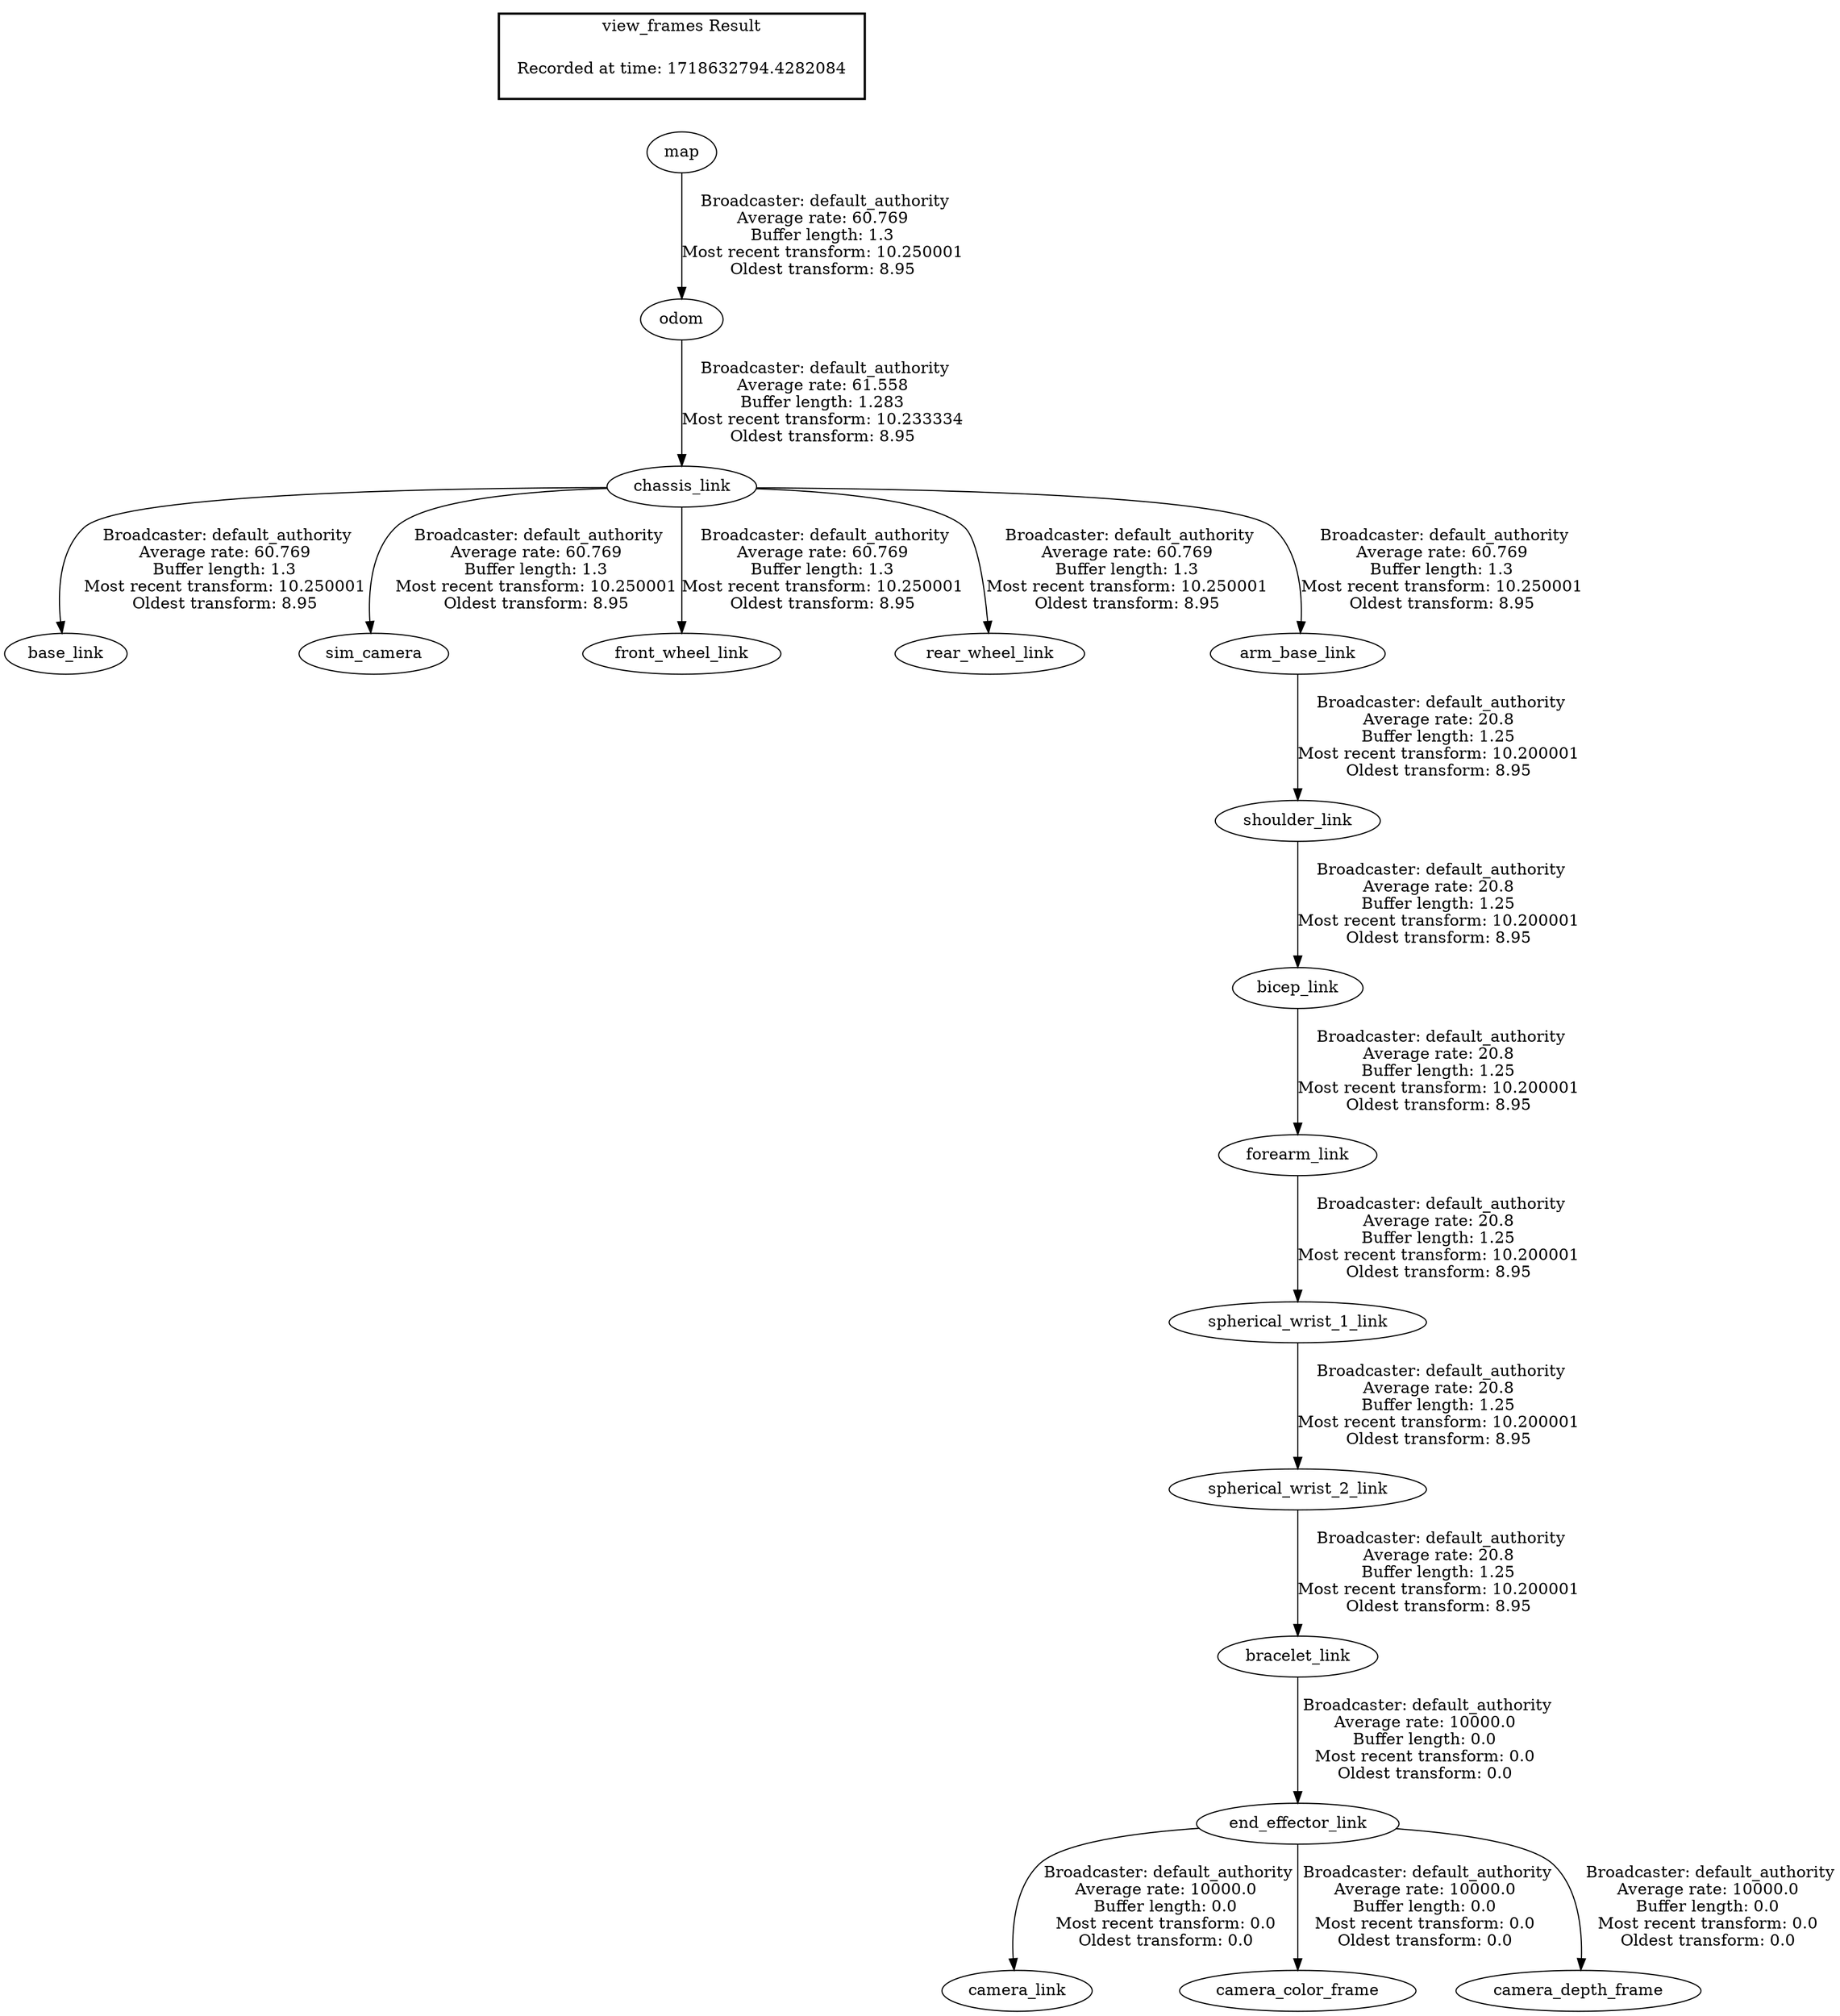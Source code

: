 digraph G {
"end_effector_link" -> "camera_link"[label=" Broadcaster: default_authority\nAverage rate: 10000.0\nBuffer length: 0.0\nMost recent transform: 0.0\nOldest transform: 0.0\n"];
"bracelet_link" -> "end_effector_link"[label=" Broadcaster: default_authority\nAverage rate: 10000.0\nBuffer length: 0.0\nMost recent transform: 0.0\nOldest transform: 0.0\n"];
"end_effector_link" -> "camera_color_frame"[label=" Broadcaster: default_authority\nAverage rate: 10000.0\nBuffer length: 0.0\nMost recent transform: 0.0\nOldest transform: 0.0\n"];
"end_effector_link" -> "camera_depth_frame"[label=" Broadcaster: default_authority\nAverage rate: 10000.0\nBuffer length: 0.0\nMost recent transform: 0.0\nOldest transform: 0.0\n"];
"spherical_wrist_2_link" -> "bracelet_link"[label=" Broadcaster: default_authority\nAverage rate: 20.8\nBuffer length: 1.25\nMost recent transform: 10.200001\nOldest transform: 8.95\n"];
"map" -> "odom"[label=" Broadcaster: default_authority\nAverage rate: 60.769\nBuffer length: 1.3\nMost recent transform: 10.250001\nOldest transform: 8.95\n"];
"chassis_link" -> "base_link"[label=" Broadcaster: default_authority\nAverage rate: 60.769\nBuffer length: 1.3\nMost recent transform: 10.250001\nOldest transform: 8.95\n"];
"odom" -> "chassis_link"[label=" Broadcaster: default_authority\nAverage rate: 61.558\nBuffer length: 1.283\nMost recent transform: 10.233334\nOldest transform: 8.95\n"];
"chassis_link" -> "sim_camera"[label=" Broadcaster: default_authority\nAverage rate: 60.769\nBuffer length: 1.3\nMost recent transform: 10.250001\nOldest transform: 8.95\n"];
"chassis_link" -> "front_wheel_link"[label=" Broadcaster: default_authority\nAverage rate: 60.769\nBuffer length: 1.3\nMost recent transform: 10.250001\nOldest transform: 8.95\n"];
"chassis_link" -> "rear_wheel_link"[label=" Broadcaster: default_authority\nAverage rate: 60.769\nBuffer length: 1.3\nMost recent transform: 10.250001\nOldest transform: 8.95\n"];
"chassis_link" -> "arm_base_link"[label=" Broadcaster: default_authority\nAverage rate: 60.769\nBuffer length: 1.3\nMost recent transform: 10.250001\nOldest transform: 8.95\n"];
"arm_base_link" -> "shoulder_link"[label=" Broadcaster: default_authority\nAverage rate: 20.8\nBuffer length: 1.25\nMost recent transform: 10.200001\nOldest transform: 8.95\n"];
"shoulder_link" -> "bicep_link"[label=" Broadcaster: default_authority\nAverage rate: 20.8\nBuffer length: 1.25\nMost recent transform: 10.200001\nOldest transform: 8.95\n"];
"bicep_link" -> "forearm_link"[label=" Broadcaster: default_authority\nAverage rate: 20.8\nBuffer length: 1.25\nMost recent transform: 10.200001\nOldest transform: 8.95\n"];
"forearm_link" -> "spherical_wrist_1_link"[label=" Broadcaster: default_authority\nAverage rate: 20.8\nBuffer length: 1.25\nMost recent transform: 10.200001\nOldest transform: 8.95\n"];
"spherical_wrist_1_link" -> "spherical_wrist_2_link"[label=" Broadcaster: default_authority\nAverage rate: 20.8\nBuffer length: 1.25\nMost recent transform: 10.200001\nOldest transform: 8.95\n"];
edge [style=invis];
 subgraph cluster_legend { style=bold; color=black; label ="view_frames Result";
"Recorded at time: 1718632794.4282084"[ shape=plaintext ] ;
}->"map";
}